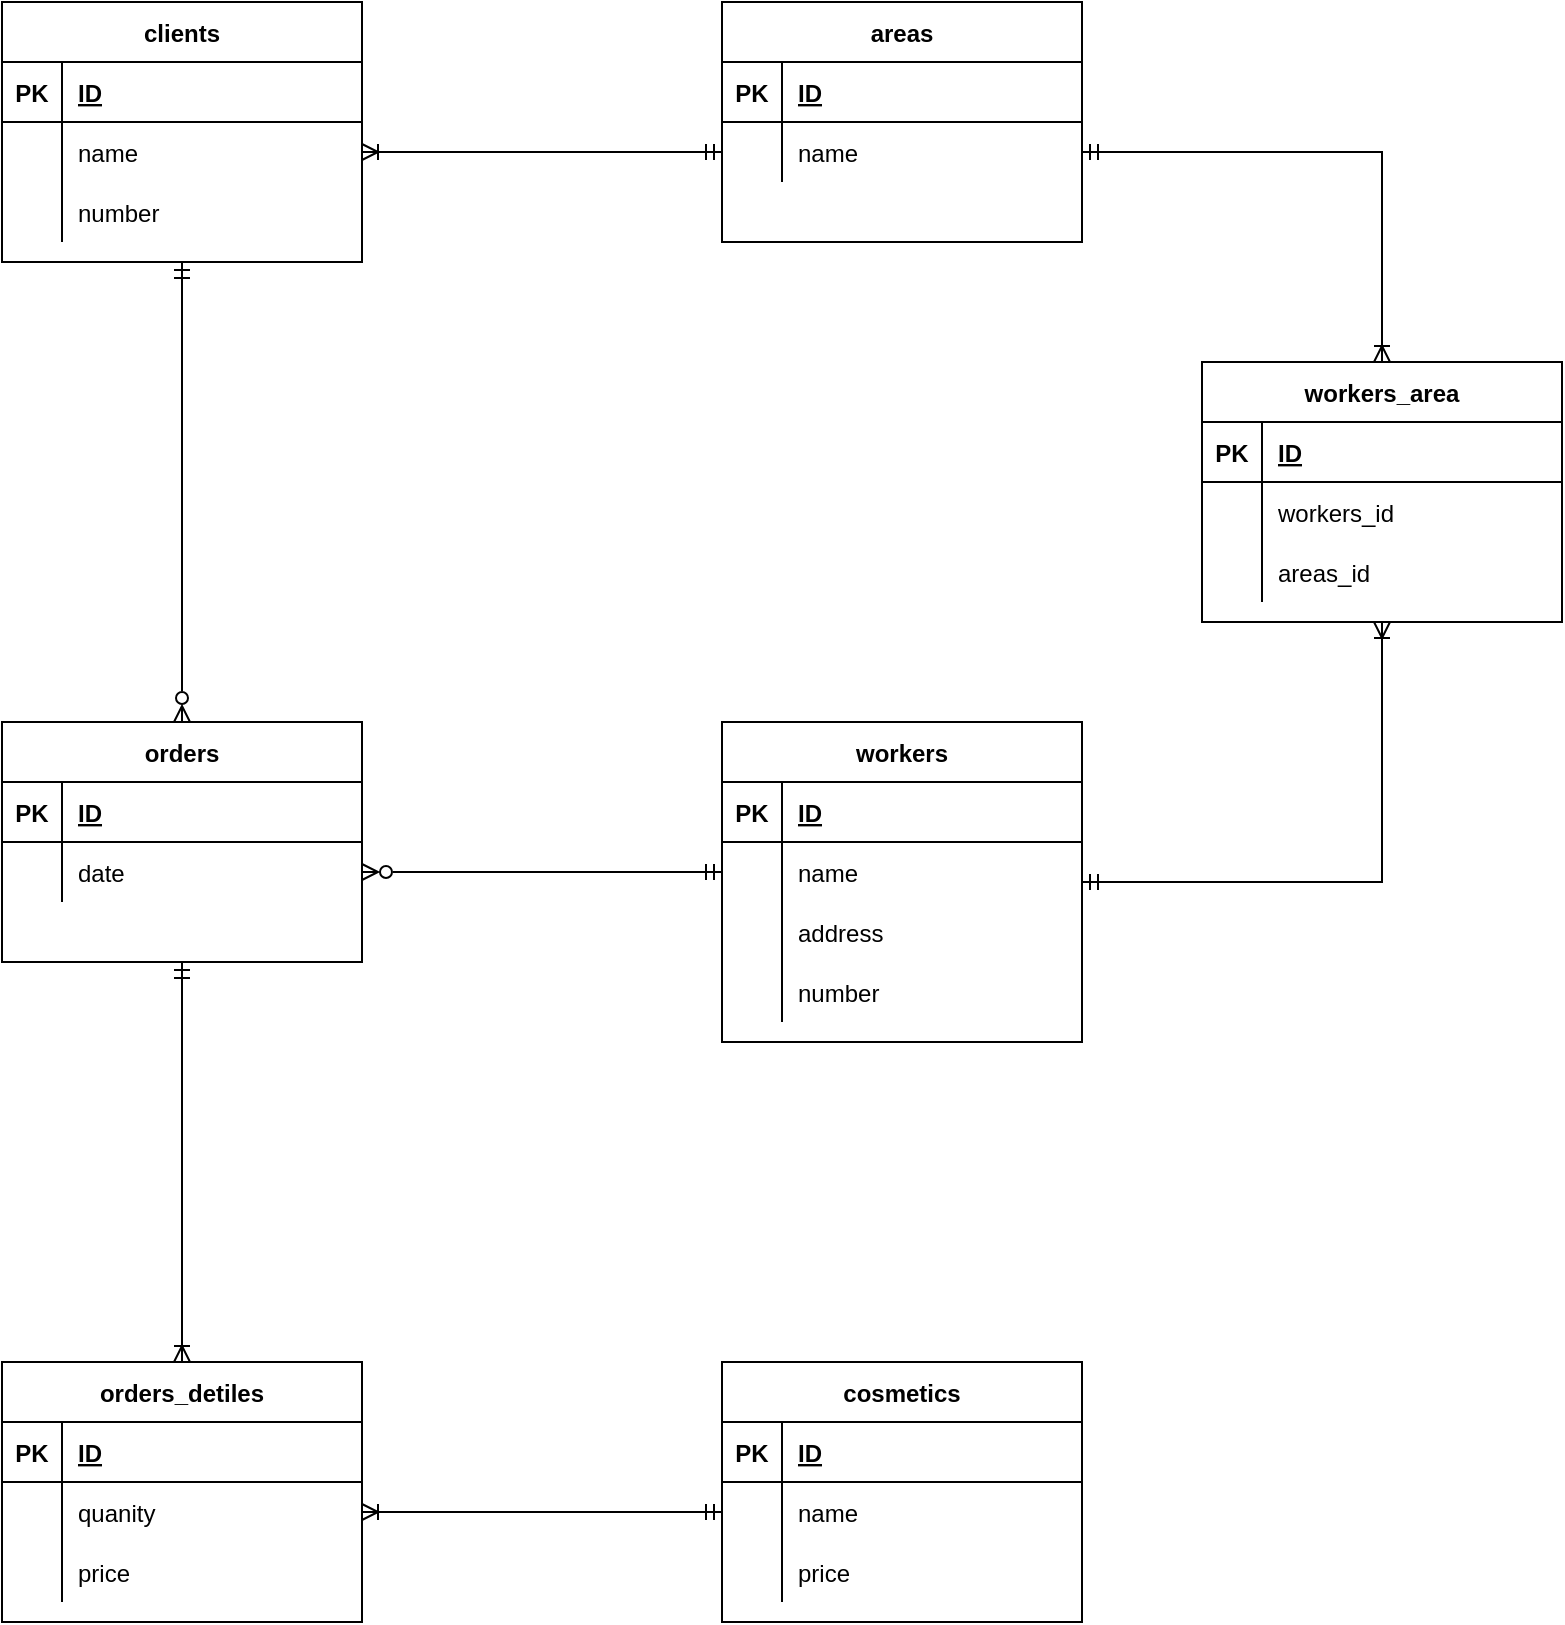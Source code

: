 <mxfile version="16.0.0" type="device"><diagram id="k0Z1Nz-5db_ZD2Ursd0g" name="ページ1"><mxGraphModel dx="1019" dy="519" grid="1" gridSize="10" guides="1" tooltips="1" connect="1" arrows="1" fold="1" page="0" pageScale="1" pageWidth="827" pageHeight="1169" math="0" shadow="0"><root><mxCell id="0"/><mxCell id="1" parent="0"/><mxCell id="JLwgiyIHyTB9tM9wbMiv-1" value="cosmetics" style="shape=table;startSize=30;container=1;collapsible=1;childLayout=tableLayout;fixedRows=1;rowLines=0;fontStyle=1;align=center;resizeLast=1;" vertex="1" parent="1"><mxGeometry x="560" y="720" width="180" height="130" as="geometry"/></mxCell><mxCell id="JLwgiyIHyTB9tM9wbMiv-2" value="" style="shape=partialRectangle;collapsible=0;dropTarget=0;pointerEvents=0;fillColor=none;top=0;left=0;bottom=1;right=0;points=[[0,0.5],[1,0.5]];portConstraint=eastwest;" vertex="1" parent="JLwgiyIHyTB9tM9wbMiv-1"><mxGeometry y="30" width="180" height="30" as="geometry"/></mxCell><mxCell id="JLwgiyIHyTB9tM9wbMiv-3" value="PK" style="shape=partialRectangle;connectable=0;fillColor=none;top=0;left=0;bottom=0;right=0;fontStyle=1;overflow=hidden;" vertex="1" parent="JLwgiyIHyTB9tM9wbMiv-2"><mxGeometry width="30" height="30" as="geometry"><mxRectangle width="30" height="30" as="alternateBounds"/></mxGeometry></mxCell><mxCell id="JLwgiyIHyTB9tM9wbMiv-4" value="ID" style="shape=partialRectangle;connectable=0;fillColor=none;top=0;left=0;bottom=0;right=0;align=left;spacingLeft=6;fontStyle=5;overflow=hidden;" vertex="1" parent="JLwgiyIHyTB9tM9wbMiv-2"><mxGeometry x="30" width="150" height="30" as="geometry"><mxRectangle width="150" height="30" as="alternateBounds"/></mxGeometry></mxCell><mxCell id="JLwgiyIHyTB9tM9wbMiv-5" value="" style="shape=partialRectangle;collapsible=0;dropTarget=0;pointerEvents=0;fillColor=none;top=0;left=0;bottom=0;right=0;points=[[0,0.5],[1,0.5]];portConstraint=eastwest;" vertex="1" parent="JLwgiyIHyTB9tM9wbMiv-1"><mxGeometry y="60" width="180" height="30" as="geometry"/></mxCell><mxCell id="JLwgiyIHyTB9tM9wbMiv-6" value="" style="shape=partialRectangle;connectable=0;fillColor=none;top=0;left=0;bottom=0;right=0;editable=1;overflow=hidden;" vertex="1" parent="JLwgiyIHyTB9tM9wbMiv-5"><mxGeometry width="30" height="30" as="geometry"><mxRectangle width="30" height="30" as="alternateBounds"/></mxGeometry></mxCell><mxCell id="JLwgiyIHyTB9tM9wbMiv-7" value="name" style="shape=partialRectangle;connectable=0;fillColor=none;top=0;left=0;bottom=0;right=0;align=left;spacingLeft=6;overflow=hidden;" vertex="1" parent="JLwgiyIHyTB9tM9wbMiv-5"><mxGeometry x="30" width="150" height="30" as="geometry"><mxRectangle width="150" height="30" as="alternateBounds"/></mxGeometry></mxCell><mxCell id="JLwgiyIHyTB9tM9wbMiv-8" value="" style="shape=partialRectangle;collapsible=0;dropTarget=0;pointerEvents=0;fillColor=none;top=0;left=0;bottom=0;right=0;points=[[0,0.5],[1,0.5]];portConstraint=eastwest;" vertex="1" parent="JLwgiyIHyTB9tM9wbMiv-1"><mxGeometry y="90" width="180" height="30" as="geometry"/></mxCell><mxCell id="JLwgiyIHyTB9tM9wbMiv-9" value="" style="shape=partialRectangle;connectable=0;fillColor=none;top=0;left=0;bottom=0;right=0;editable=1;overflow=hidden;" vertex="1" parent="JLwgiyIHyTB9tM9wbMiv-8"><mxGeometry width="30" height="30" as="geometry"><mxRectangle width="30" height="30" as="alternateBounds"/></mxGeometry></mxCell><mxCell id="JLwgiyIHyTB9tM9wbMiv-10" value="price" style="shape=partialRectangle;connectable=0;fillColor=none;top=0;left=0;bottom=0;right=0;align=left;spacingLeft=6;overflow=hidden;" vertex="1" parent="JLwgiyIHyTB9tM9wbMiv-8"><mxGeometry x="30" width="150" height="30" as="geometry"><mxRectangle width="150" height="30" as="alternateBounds"/></mxGeometry></mxCell><mxCell id="JLwgiyIHyTB9tM9wbMiv-99" style="edgeStyle=orthogonalEdgeStyle;rounded=0;orthogonalLoop=1;jettySize=auto;html=1;startArrow=ERmandOne;startFill=0;endArrow=ERoneToMany;endFill=0;" edge="1" parent="1" source="JLwgiyIHyTB9tM9wbMiv-14" target="JLwgiyIHyTB9tM9wbMiv-66"><mxGeometry relative="1" as="geometry"/></mxCell><mxCell id="JLwgiyIHyTB9tM9wbMiv-14" value="orders" style="shape=table;startSize=30;container=1;collapsible=1;childLayout=tableLayout;fixedRows=1;rowLines=0;fontStyle=1;align=center;resizeLast=1;" vertex="1" parent="1"><mxGeometry x="200" y="400" width="180" height="120" as="geometry"/></mxCell><mxCell id="JLwgiyIHyTB9tM9wbMiv-15" value="" style="shape=partialRectangle;collapsible=0;dropTarget=0;pointerEvents=0;fillColor=none;top=0;left=0;bottom=1;right=0;points=[[0,0.5],[1,0.5]];portConstraint=eastwest;" vertex="1" parent="JLwgiyIHyTB9tM9wbMiv-14"><mxGeometry y="30" width="180" height="30" as="geometry"/></mxCell><mxCell id="JLwgiyIHyTB9tM9wbMiv-16" value="PK" style="shape=partialRectangle;connectable=0;fillColor=none;top=0;left=0;bottom=0;right=0;fontStyle=1;overflow=hidden;" vertex="1" parent="JLwgiyIHyTB9tM9wbMiv-15"><mxGeometry width="30" height="30" as="geometry"><mxRectangle width="30" height="30" as="alternateBounds"/></mxGeometry></mxCell><mxCell id="JLwgiyIHyTB9tM9wbMiv-17" value="ID" style="shape=partialRectangle;connectable=0;fillColor=none;top=0;left=0;bottom=0;right=0;align=left;spacingLeft=6;fontStyle=5;overflow=hidden;" vertex="1" parent="JLwgiyIHyTB9tM9wbMiv-15"><mxGeometry x="30" width="150" height="30" as="geometry"><mxRectangle width="150" height="30" as="alternateBounds"/></mxGeometry></mxCell><mxCell id="JLwgiyIHyTB9tM9wbMiv-18" value="" style="shape=partialRectangle;collapsible=0;dropTarget=0;pointerEvents=0;fillColor=none;top=0;left=0;bottom=0;right=0;points=[[0,0.5],[1,0.5]];portConstraint=eastwest;" vertex="1" parent="JLwgiyIHyTB9tM9wbMiv-14"><mxGeometry y="60" width="180" height="30" as="geometry"/></mxCell><mxCell id="JLwgiyIHyTB9tM9wbMiv-19" value="" style="shape=partialRectangle;connectable=0;fillColor=none;top=0;left=0;bottom=0;right=0;editable=1;overflow=hidden;" vertex="1" parent="JLwgiyIHyTB9tM9wbMiv-18"><mxGeometry width="30" height="30" as="geometry"><mxRectangle width="30" height="30" as="alternateBounds"/></mxGeometry></mxCell><mxCell id="JLwgiyIHyTB9tM9wbMiv-20" value="date" style="shape=partialRectangle;connectable=0;fillColor=none;top=0;left=0;bottom=0;right=0;align=left;spacingLeft=6;overflow=hidden;" vertex="1" parent="JLwgiyIHyTB9tM9wbMiv-18"><mxGeometry x="30" width="150" height="30" as="geometry"><mxRectangle width="150" height="30" as="alternateBounds"/></mxGeometry></mxCell><mxCell id="JLwgiyIHyTB9tM9wbMiv-53" value="clients" style="shape=table;startSize=30;container=1;collapsible=1;childLayout=tableLayout;fixedRows=1;rowLines=0;fontStyle=1;align=center;resizeLast=1;" vertex="1" parent="1"><mxGeometry x="200" y="40" width="180" height="130" as="geometry"/></mxCell><mxCell id="JLwgiyIHyTB9tM9wbMiv-54" value="" style="shape=partialRectangle;collapsible=0;dropTarget=0;pointerEvents=0;fillColor=none;top=0;left=0;bottom=1;right=0;points=[[0,0.5],[1,0.5]];portConstraint=eastwest;" vertex="1" parent="JLwgiyIHyTB9tM9wbMiv-53"><mxGeometry y="30" width="180" height="30" as="geometry"/></mxCell><mxCell id="JLwgiyIHyTB9tM9wbMiv-55" value="PK" style="shape=partialRectangle;connectable=0;fillColor=none;top=0;left=0;bottom=0;right=0;fontStyle=1;overflow=hidden;" vertex="1" parent="JLwgiyIHyTB9tM9wbMiv-54"><mxGeometry width="30" height="30" as="geometry"><mxRectangle width="30" height="30" as="alternateBounds"/></mxGeometry></mxCell><mxCell id="JLwgiyIHyTB9tM9wbMiv-56" value="ID" style="shape=partialRectangle;connectable=0;fillColor=none;top=0;left=0;bottom=0;right=0;align=left;spacingLeft=6;fontStyle=5;overflow=hidden;" vertex="1" parent="JLwgiyIHyTB9tM9wbMiv-54"><mxGeometry x="30" width="150" height="30" as="geometry"><mxRectangle width="150" height="30" as="alternateBounds"/></mxGeometry></mxCell><mxCell id="JLwgiyIHyTB9tM9wbMiv-57" value="" style="shape=partialRectangle;collapsible=0;dropTarget=0;pointerEvents=0;fillColor=none;top=0;left=0;bottom=0;right=0;points=[[0,0.5],[1,0.5]];portConstraint=eastwest;" vertex="1" parent="JLwgiyIHyTB9tM9wbMiv-53"><mxGeometry y="60" width="180" height="30" as="geometry"/></mxCell><mxCell id="JLwgiyIHyTB9tM9wbMiv-58" value="" style="shape=partialRectangle;connectable=0;fillColor=none;top=0;left=0;bottom=0;right=0;editable=1;overflow=hidden;" vertex="1" parent="JLwgiyIHyTB9tM9wbMiv-57"><mxGeometry width="30" height="30" as="geometry"><mxRectangle width="30" height="30" as="alternateBounds"/></mxGeometry></mxCell><mxCell id="JLwgiyIHyTB9tM9wbMiv-59" value="name" style="shape=partialRectangle;connectable=0;fillColor=none;top=0;left=0;bottom=0;right=0;align=left;spacingLeft=6;overflow=hidden;" vertex="1" parent="JLwgiyIHyTB9tM9wbMiv-57"><mxGeometry x="30" width="150" height="30" as="geometry"><mxRectangle width="150" height="30" as="alternateBounds"/></mxGeometry></mxCell><mxCell id="JLwgiyIHyTB9tM9wbMiv-60" value="" style="shape=partialRectangle;collapsible=0;dropTarget=0;pointerEvents=0;fillColor=none;top=0;left=0;bottom=0;right=0;points=[[0,0.5],[1,0.5]];portConstraint=eastwest;" vertex="1" parent="JLwgiyIHyTB9tM9wbMiv-53"><mxGeometry y="90" width="180" height="30" as="geometry"/></mxCell><mxCell id="JLwgiyIHyTB9tM9wbMiv-61" value="" style="shape=partialRectangle;connectable=0;fillColor=none;top=0;left=0;bottom=0;right=0;editable=1;overflow=hidden;" vertex="1" parent="JLwgiyIHyTB9tM9wbMiv-60"><mxGeometry width="30" height="30" as="geometry"><mxRectangle width="30" height="30" as="alternateBounds"/></mxGeometry></mxCell><mxCell id="JLwgiyIHyTB9tM9wbMiv-62" value="number" style="shape=partialRectangle;connectable=0;fillColor=none;top=0;left=0;bottom=0;right=0;align=left;spacingLeft=6;overflow=hidden;" vertex="1" parent="JLwgiyIHyTB9tM9wbMiv-60"><mxGeometry x="30" width="150" height="30" as="geometry"><mxRectangle width="150" height="30" as="alternateBounds"/></mxGeometry></mxCell><mxCell id="JLwgiyIHyTB9tM9wbMiv-66" value="orders_detiles" style="shape=table;startSize=30;container=1;collapsible=1;childLayout=tableLayout;fixedRows=1;rowLines=0;fontStyle=1;align=center;resizeLast=1;direction=east;" vertex="1" parent="1"><mxGeometry x="200" y="720" width="180" height="130" as="geometry"/></mxCell><mxCell id="JLwgiyIHyTB9tM9wbMiv-67" value="" style="shape=partialRectangle;collapsible=0;dropTarget=0;pointerEvents=0;fillColor=none;top=0;left=0;bottom=1;right=0;points=[[0,0.5],[1,0.5]];portConstraint=eastwest;" vertex="1" parent="JLwgiyIHyTB9tM9wbMiv-66"><mxGeometry y="30" width="180" height="30" as="geometry"/></mxCell><mxCell id="JLwgiyIHyTB9tM9wbMiv-68" value="PK" style="shape=partialRectangle;connectable=0;fillColor=none;top=0;left=0;bottom=0;right=0;fontStyle=1;overflow=hidden;" vertex="1" parent="JLwgiyIHyTB9tM9wbMiv-67"><mxGeometry width="30" height="30" as="geometry"><mxRectangle width="30" height="30" as="alternateBounds"/></mxGeometry></mxCell><mxCell id="JLwgiyIHyTB9tM9wbMiv-69" value="ID" style="shape=partialRectangle;connectable=0;fillColor=none;top=0;left=0;bottom=0;right=0;align=left;spacingLeft=6;fontStyle=5;overflow=hidden;" vertex="1" parent="JLwgiyIHyTB9tM9wbMiv-67"><mxGeometry x="30" width="150" height="30" as="geometry"><mxRectangle width="150" height="30" as="alternateBounds"/></mxGeometry></mxCell><mxCell id="JLwgiyIHyTB9tM9wbMiv-70" value="" style="shape=partialRectangle;collapsible=0;dropTarget=0;pointerEvents=0;fillColor=none;top=0;left=0;bottom=0;right=0;points=[[0,0.5],[1,0.5]];portConstraint=eastwest;" vertex="1" parent="JLwgiyIHyTB9tM9wbMiv-66"><mxGeometry y="60" width="180" height="30" as="geometry"/></mxCell><mxCell id="JLwgiyIHyTB9tM9wbMiv-71" value="" style="shape=partialRectangle;connectable=0;fillColor=none;top=0;left=0;bottom=0;right=0;editable=1;overflow=hidden;" vertex="1" parent="JLwgiyIHyTB9tM9wbMiv-70"><mxGeometry width="30" height="30" as="geometry"><mxRectangle width="30" height="30" as="alternateBounds"/></mxGeometry></mxCell><mxCell id="JLwgiyIHyTB9tM9wbMiv-72" value="quanity" style="shape=partialRectangle;connectable=0;fillColor=none;top=0;left=0;bottom=0;right=0;align=left;spacingLeft=6;overflow=hidden;" vertex="1" parent="JLwgiyIHyTB9tM9wbMiv-70"><mxGeometry x="30" width="150" height="30" as="geometry"><mxRectangle width="150" height="30" as="alternateBounds"/></mxGeometry></mxCell><mxCell id="JLwgiyIHyTB9tM9wbMiv-73" value="" style="shape=partialRectangle;collapsible=0;dropTarget=0;pointerEvents=0;fillColor=none;top=0;left=0;bottom=0;right=0;points=[[0,0.5],[1,0.5]];portConstraint=eastwest;" vertex="1" parent="JLwgiyIHyTB9tM9wbMiv-66"><mxGeometry y="90" width="180" height="30" as="geometry"/></mxCell><mxCell id="JLwgiyIHyTB9tM9wbMiv-74" value="" style="shape=partialRectangle;connectable=0;fillColor=none;top=0;left=0;bottom=0;right=0;editable=1;overflow=hidden;" vertex="1" parent="JLwgiyIHyTB9tM9wbMiv-73"><mxGeometry width="30" height="30" as="geometry"><mxRectangle width="30" height="30" as="alternateBounds"/></mxGeometry></mxCell><mxCell id="JLwgiyIHyTB9tM9wbMiv-75" value="price" style="shape=partialRectangle;connectable=0;fillColor=none;top=0;left=0;bottom=0;right=0;align=left;spacingLeft=6;overflow=hidden;" vertex="1" parent="JLwgiyIHyTB9tM9wbMiv-73"><mxGeometry x="30" width="150" height="30" as="geometry"><mxRectangle width="150" height="30" as="alternateBounds"/></mxGeometry></mxCell><mxCell id="JLwgiyIHyTB9tM9wbMiv-92" style="edgeStyle=orthogonalEdgeStyle;rounded=0;orthogonalLoop=1;jettySize=auto;html=1;entryX=0.5;entryY=0;entryDx=0;entryDy=0;exitX=0.5;exitY=1;exitDx=0;exitDy=0;startArrow=ERmandOne;startFill=0;endArrow=ERzeroToMany;endFill=0;" edge="1" parent="1" source="JLwgiyIHyTB9tM9wbMiv-53" target="JLwgiyIHyTB9tM9wbMiv-14"><mxGeometry relative="1" as="geometry"><mxPoint x="490" y="275" as="targetPoint"/></mxGeometry></mxCell><mxCell id="JLwgiyIHyTB9tM9wbMiv-27" value="workers_area" style="shape=table;startSize=30;container=1;collapsible=1;childLayout=tableLayout;fixedRows=1;rowLines=0;fontStyle=1;align=center;resizeLast=1;" vertex="1" parent="1"><mxGeometry x="800" y="220" width="180" height="130" as="geometry"><mxRectangle x="800" y="220" width="110" height="30" as="alternateBounds"/></mxGeometry></mxCell><mxCell id="JLwgiyIHyTB9tM9wbMiv-28" value="" style="shape=partialRectangle;collapsible=0;dropTarget=0;pointerEvents=0;fillColor=none;top=0;left=0;bottom=1;right=0;points=[[0,0.5],[1,0.5]];portConstraint=eastwest;" vertex="1" parent="JLwgiyIHyTB9tM9wbMiv-27"><mxGeometry y="30" width="180" height="30" as="geometry"/></mxCell><mxCell id="JLwgiyIHyTB9tM9wbMiv-29" value="PK" style="shape=partialRectangle;connectable=0;fillColor=none;top=0;left=0;bottom=0;right=0;fontStyle=1;overflow=hidden;" vertex="1" parent="JLwgiyIHyTB9tM9wbMiv-28"><mxGeometry width="30" height="30" as="geometry"><mxRectangle width="30" height="30" as="alternateBounds"/></mxGeometry></mxCell><mxCell id="JLwgiyIHyTB9tM9wbMiv-30" value="ID" style="shape=partialRectangle;connectable=0;fillColor=none;top=0;left=0;bottom=0;right=0;align=left;spacingLeft=6;fontStyle=5;overflow=hidden;" vertex="1" parent="JLwgiyIHyTB9tM9wbMiv-28"><mxGeometry x="30" width="150" height="30" as="geometry"><mxRectangle width="150" height="30" as="alternateBounds"/></mxGeometry></mxCell><mxCell id="JLwgiyIHyTB9tM9wbMiv-31" value="" style="shape=partialRectangle;collapsible=0;dropTarget=0;pointerEvents=0;fillColor=none;top=0;left=0;bottom=0;right=0;points=[[0,0.5],[1,0.5]];portConstraint=eastwest;" vertex="1" parent="JLwgiyIHyTB9tM9wbMiv-27"><mxGeometry y="60" width="180" height="30" as="geometry"/></mxCell><mxCell id="JLwgiyIHyTB9tM9wbMiv-32" value="" style="shape=partialRectangle;connectable=0;fillColor=none;top=0;left=0;bottom=0;right=0;editable=1;overflow=hidden;" vertex="1" parent="JLwgiyIHyTB9tM9wbMiv-31"><mxGeometry width="30" height="30" as="geometry"><mxRectangle width="30" height="30" as="alternateBounds"/></mxGeometry></mxCell><mxCell id="JLwgiyIHyTB9tM9wbMiv-33" value="workers_id" style="shape=partialRectangle;connectable=0;fillColor=none;top=0;left=0;bottom=0;right=0;align=left;spacingLeft=6;overflow=hidden;" vertex="1" parent="JLwgiyIHyTB9tM9wbMiv-31"><mxGeometry x="30" width="150" height="30" as="geometry"><mxRectangle width="150" height="30" as="alternateBounds"/></mxGeometry></mxCell><mxCell id="JLwgiyIHyTB9tM9wbMiv-34" value="" style="shape=partialRectangle;collapsible=0;dropTarget=0;pointerEvents=0;fillColor=none;top=0;left=0;bottom=0;right=0;points=[[0,0.5],[1,0.5]];portConstraint=eastwest;" vertex="1" parent="JLwgiyIHyTB9tM9wbMiv-27"><mxGeometry y="90" width="180" height="30" as="geometry"/></mxCell><mxCell id="JLwgiyIHyTB9tM9wbMiv-35" value="" style="shape=partialRectangle;connectable=0;fillColor=none;top=0;left=0;bottom=0;right=0;editable=1;overflow=hidden;" vertex="1" parent="JLwgiyIHyTB9tM9wbMiv-34"><mxGeometry width="30" height="30" as="geometry"><mxRectangle width="30" height="30" as="alternateBounds"/></mxGeometry></mxCell><mxCell id="JLwgiyIHyTB9tM9wbMiv-36" value="areas_id" style="shape=partialRectangle;connectable=0;fillColor=none;top=0;left=0;bottom=0;right=0;align=left;spacingLeft=6;overflow=hidden;" vertex="1" parent="JLwgiyIHyTB9tM9wbMiv-34"><mxGeometry x="30" width="150" height="30" as="geometry"><mxRectangle width="150" height="30" as="alternateBounds"/></mxGeometry></mxCell><mxCell id="JLwgiyIHyTB9tM9wbMiv-40" value="areas" style="shape=table;startSize=30;container=1;collapsible=1;childLayout=tableLayout;fixedRows=1;rowLines=0;fontStyle=1;align=center;resizeLast=1;" vertex="1" parent="1"><mxGeometry x="560" y="40" width="180" height="120" as="geometry"><mxRectangle x="560" y="40" width="60" height="30" as="alternateBounds"/></mxGeometry></mxCell><mxCell id="JLwgiyIHyTB9tM9wbMiv-41" value="" style="shape=partialRectangle;collapsible=0;dropTarget=0;pointerEvents=0;fillColor=none;top=0;left=0;bottom=1;right=0;points=[[0,0.5],[1,0.5]];portConstraint=eastwest;" vertex="1" parent="JLwgiyIHyTB9tM9wbMiv-40"><mxGeometry y="30" width="180" height="30" as="geometry"/></mxCell><mxCell id="JLwgiyIHyTB9tM9wbMiv-42" value="PK" style="shape=partialRectangle;connectable=0;fillColor=none;top=0;left=0;bottom=0;right=0;fontStyle=1;overflow=hidden;" vertex="1" parent="JLwgiyIHyTB9tM9wbMiv-41"><mxGeometry width="30" height="30" as="geometry"><mxRectangle width="30" height="30" as="alternateBounds"/></mxGeometry></mxCell><mxCell id="JLwgiyIHyTB9tM9wbMiv-43" value="ID" style="shape=partialRectangle;connectable=0;fillColor=none;top=0;left=0;bottom=0;right=0;align=left;spacingLeft=6;fontStyle=5;overflow=hidden;" vertex="1" parent="JLwgiyIHyTB9tM9wbMiv-41"><mxGeometry x="30" width="150" height="30" as="geometry"><mxRectangle width="150" height="30" as="alternateBounds"/></mxGeometry></mxCell><mxCell id="JLwgiyIHyTB9tM9wbMiv-44" value="" style="shape=partialRectangle;collapsible=0;dropTarget=0;pointerEvents=0;fillColor=none;top=0;left=0;bottom=0;right=0;points=[[0,0.5],[1,0.5]];portConstraint=eastwest;" vertex="1" parent="JLwgiyIHyTB9tM9wbMiv-40"><mxGeometry y="60" width="180" height="30" as="geometry"/></mxCell><mxCell id="JLwgiyIHyTB9tM9wbMiv-45" value="" style="shape=partialRectangle;connectable=0;fillColor=none;top=0;left=0;bottom=0;right=0;editable=1;overflow=hidden;" vertex="1" parent="JLwgiyIHyTB9tM9wbMiv-44"><mxGeometry width="30" height="30" as="geometry"><mxRectangle width="30" height="30" as="alternateBounds"/></mxGeometry></mxCell><mxCell id="JLwgiyIHyTB9tM9wbMiv-46" value="name" style="shape=partialRectangle;connectable=0;fillColor=none;top=0;left=0;bottom=0;right=0;align=left;spacingLeft=6;overflow=hidden;" vertex="1" parent="JLwgiyIHyTB9tM9wbMiv-44"><mxGeometry x="30" width="150" height="30" as="geometry"><mxRectangle width="150" height="30" as="alternateBounds"/></mxGeometry></mxCell><mxCell id="JLwgiyIHyTB9tM9wbMiv-79" value="workers" style="shape=table;startSize=30;container=1;collapsible=1;childLayout=tableLayout;fixedRows=1;rowLines=0;fontStyle=1;align=center;resizeLast=1;" vertex="1" parent="1"><mxGeometry x="560" y="400" width="180" height="160" as="geometry"/></mxCell><mxCell id="JLwgiyIHyTB9tM9wbMiv-80" value="" style="shape=partialRectangle;collapsible=0;dropTarget=0;pointerEvents=0;fillColor=none;top=0;left=0;bottom=1;right=0;points=[[0,0.5],[1,0.5]];portConstraint=eastwest;" vertex="1" parent="JLwgiyIHyTB9tM9wbMiv-79"><mxGeometry y="30" width="180" height="30" as="geometry"/></mxCell><mxCell id="JLwgiyIHyTB9tM9wbMiv-81" value="PK" style="shape=partialRectangle;connectable=0;fillColor=none;top=0;left=0;bottom=0;right=0;fontStyle=1;overflow=hidden;" vertex="1" parent="JLwgiyIHyTB9tM9wbMiv-80"><mxGeometry width="30" height="30" as="geometry"><mxRectangle width="30" height="30" as="alternateBounds"/></mxGeometry></mxCell><mxCell id="JLwgiyIHyTB9tM9wbMiv-82" value="ID" style="shape=partialRectangle;connectable=0;fillColor=none;top=0;left=0;bottom=0;right=0;align=left;spacingLeft=6;fontStyle=5;overflow=hidden;" vertex="1" parent="JLwgiyIHyTB9tM9wbMiv-80"><mxGeometry x="30" width="150" height="30" as="geometry"><mxRectangle width="150" height="30" as="alternateBounds"/></mxGeometry></mxCell><mxCell id="JLwgiyIHyTB9tM9wbMiv-83" value="" style="shape=partialRectangle;collapsible=0;dropTarget=0;pointerEvents=0;fillColor=none;top=0;left=0;bottom=0;right=0;points=[[0,0.5],[1,0.5]];portConstraint=eastwest;" vertex="1" parent="JLwgiyIHyTB9tM9wbMiv-79"><mxGeometry y="60" width="180" height="30" as="geometry"/></mxCell><mxCell id="JLwgiyIHyTB9tM9wbMiv-84" value="" style="shape=partialRectangle;connectable=0;fillColor=none;top=0;left=0;bottom=0;right=0;editable=1;overflow=hidden;" vertex="1" parent="JLwgiyIHyTB9tM9wbMiv-83"><mxGeometry width="30" height="30" as="geometry"><mxRectangle width="30" height="30" as="alternateBounds"/></mxGeometry></mxCell><mxCell id="JLwgiyIHyTB9tM9wbMiv-85" value="name" style="shape=partialRectangle;connectable=0;fillColor=none;top=0;left=0;bottom=0;right=0;align=left;spacingLeft=6;overflow=hidden;" vertex="1" parent="JLwgiyIHyTB9tM9wbMiv-83"><mxGeometry x="30" width="150" height="30" as="geometry"><mxRectangle width="150" height="30" as="alternateBounds"/></mxGeometry></mxCell><mxCell id="JLwgiyIHyTB9tM9wbMiv-86" value="" style="shape=partialRectangle;collapsible=0;dropTarget=0;pointerEvents=0;fillColor=none;top=0;left=0;bottom=0;right=0;points=[[0,0.5],[1,0.5]];portConstraint=eastwest;" vertex="1" parent="JLwgiyIHyTB9tM9wbMiv-79"><mxGeometry y="90" width="180" height="30" as="geometry"/></mxCell><mxCell id="JLwgiyIHyTB9tM9wbMiv-87" value="" style="shape=partialRectangle;connectable=0;fillColor=none;top=0;left=0;bottom=0;right=0;editable=1;overflow=hidden;" vertex="1" parent="JLwgiyIHyTB9tM9wbMiv-86"><mxGeometry width="30" height="30" as="geometry"><mxRectangle width="30" height="30" as="alternateBounds"/></mxGeometry></mxCell><mxCell id="JLwgiyIHyTB9tM9wbMiv-88" value="address" style="shape=partialRectangle;connectable=0;fillColor=none;top=0;left=0;bottom=0;right=0;align=left;spacingLeft=6;overflow=hidden;" vertex="1" parent="JLwgiyIHyTB9tM9wbMiv-86"><mxGeometry x="30" width="150" height="30" as="geometry"><mxRectangle width="150" height="30" as="alternateBounds"/></mxGeometry></mxCell><mxCell id="JLwgiyIHyTB9tM9wbMiv-89" value="" style="shape=partialRectangle;collapsible=0;dropTarget=0;pointerEvents=0;fillColor=none;top=0;left=0;bottom=0;right=0;points=[[0,0.5],[1,0.5]];portConstraint=eastwest;" vertex="1" parent="JLwgiyIHyTB9tM9wbMiv-79"><mxGeometry y="120" width="180" height="30" as="geometry"/></mxCell><mxCell id="JLwgiyIHyTB9tM9wbMiv-90" value="" style="shape=partialRectangle;connectable=0;fillColor=none;top=0;left=0;bottom=0;right=0;editable=1;overflow=hidden;" vertex="1" parent="JLwgiyIHyTB9tM9wbMiv-89"><mxGeometry width="30" height="30" as="geometry"><mxRectangle width="30" height="30" as="alternateBounds"/></mxGeometry></mxCell><mxCell id="JLwgiyIHyTB9tM9wbMiv-91" value="number" style="shape=partialRectangle;connectable=0;fillColor=none;top=0;left=0;bottom=0;right=0;align=left;spacingLeft=6;overflow=hidden;" vertex="1" parent="JLwgiyIHyTB9tM9wbMiv-89"><mxGeometry x="30" width="150" height="30" as="geometry"><mxRectangle width="150" height="30" as="alternateBounds"/></mxGeometry></mxCell><mxCell id="JLwgiyIHyTB9tM9wbMiv-95" style="edgeStyle=orthogonalEdgeStyle;rounded=0;orthogonalLoop=1;jettySize=auto;html=1;entryX=0.5;entryY=0;entryDx=0;entryDy=0;startArrow=ERmandOne;startFill=0;endArrow=ERoneToMany;endFill=0;exitX=1;exitY=0.5;exitDx=0;exitDy=0;" edge="1" parent="1" source="JLwgiyIHyTB9tM9wbMiv-44" target="JLwgiyIHyTB9tM9wbMiv-27"><mxGeometry relative="1" as="geometry"/></mxCell><mxCell id="JLwgiyIHyTB9tM9wbMiv-94" style="edgeStyle=orthogonalEdgeStyle;rounded=0;orthogonalLoop=1;jettySize=auto;html=1;startArrow=ERmandOne;startFill=0;endArrow=ERoneToMany;endFill=0;entryX=0.5;entryY=1;entryDx=0;entryDy=0;" edge="1" parent="1" source="JLwgiyIHyTB9tM9wbMiv-79" target="JLwgiyIHyTB9tM9wbMiv-27"><mxGeometry relative="1" as="geometry"><mxPoint x="520" y="1330" as="targetPoint"/></mxGeometry></mxCell><mxCell id="JLwgiyIHyTB9tM9wbMiv-97" style="edgeStyle=orthogonalEdgeStyle;rounded=0;orthogonalLoop=1;jettySize=auto;html=1;entryX=0;entryY=0.5;entryDx=0;entryDy=0;startArrow=ERoneToMany;startFill=0;endArrow=ERmandOne;endFill=0;" edge="1" parent="1" source="JLwgiyIHyTB9tM9wbMiv-57" target="JLwgiyIHyTB9tM9wbMiv-44"><mxGeometry relative="1" as="geometry"/></mxCell><mxCell id="JLwgiyIHyTB9tM9wbMiv-98" style="edgeStyle=orthogonalEdgeStyle;rounded=0;orthogonalLoop=1;jettySize=auto;html=1;entryX=1;entryY=0.5;entryDx=0;entryDy=0;startArrow=ERmandOne;startFill=0;endArrow=ERzeroToMany;endFill=0;exitX=0;exitY=0.5;exitDx=0;exitDy=0;" edge="1" parent="1" source="JLwgiyIHyTB9tM9wbMiv-83" target="JLwgiyIHyTB9tM9wbMiv-18"><mxGeometry relative="1" as="geometry"/></mxCell><mxCell id="JLwgiyIHyTB9tM9wbMiv-101" style="edgeStyle=orthogonalEdgeStyle;rounded=0;orthogonalLoop=1;jettySize=auto;html=1;entryX=1;entryY=0.5;entryDx=0;entryDy=0;startArrow=ERmandOne;startFill=0;endArrow=ERoneToMany;endFill=0;" edge="1" parent="1" source="JLwgiyIHyTB9tM9wbMiv-5" target="JLwgiyIHyTB9tM9wbMiv-70"><mxGeometry relative="1" as="geometry"/></mxCell></root></mxGraphModel></diagram></mxfile>